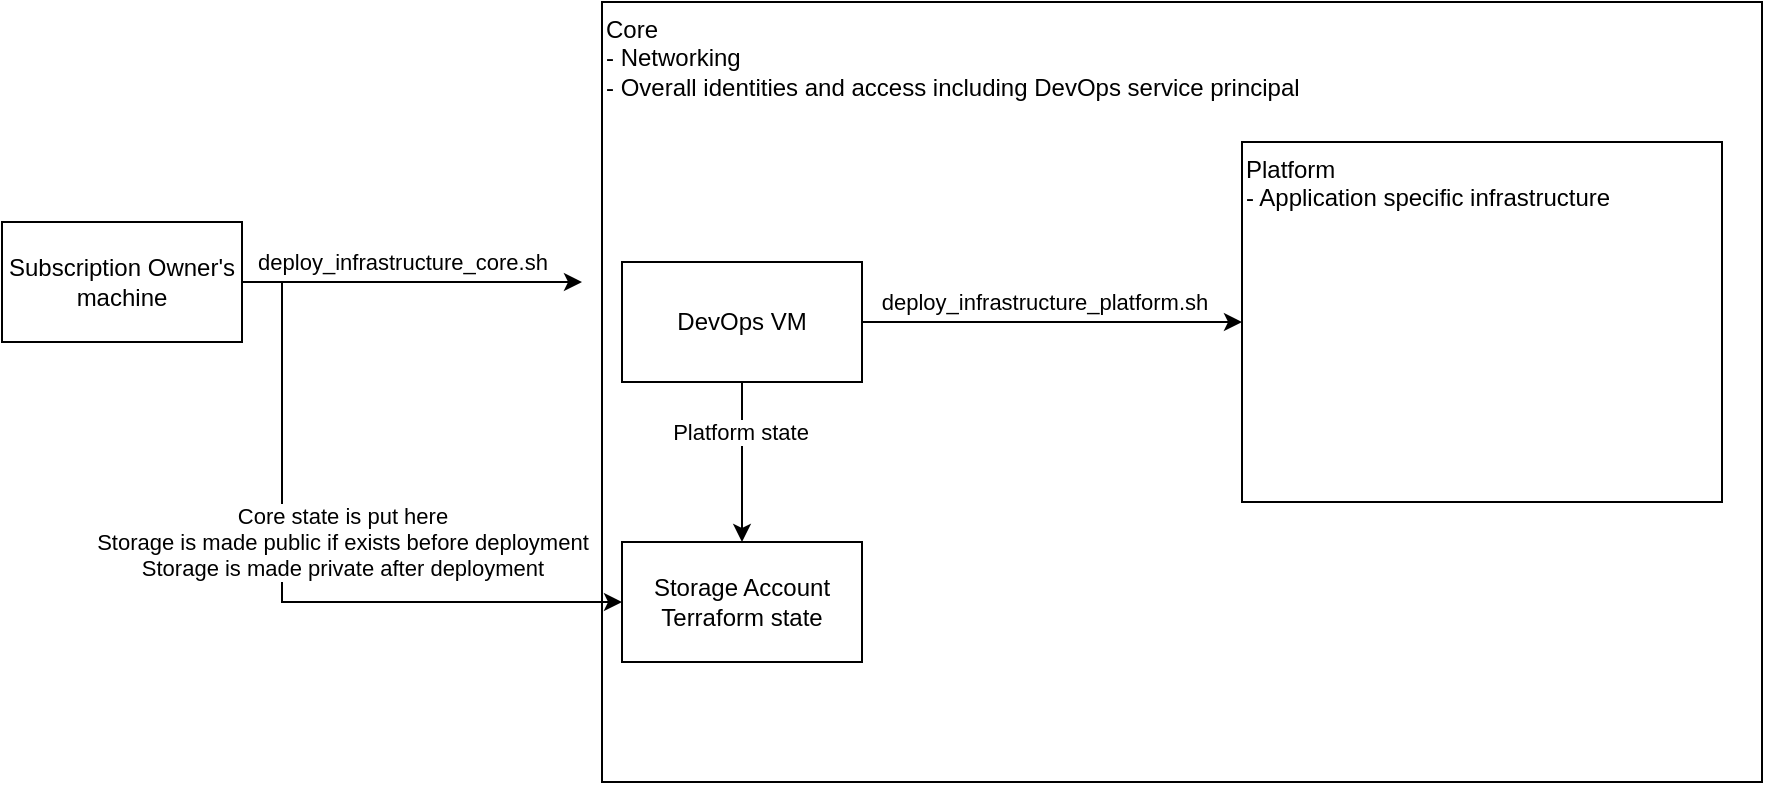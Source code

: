 <mxfile version="21.5.1" type="device">
  <diagram name="Page-1" id="0sN95YTtTyGnY8dnCMyz">
    <mxGraphModel dx="1853" dy="689" grid="1" gridSize="10" guides="1" tooltips="1" connect="1" arrows="1" fold="1" page="1" pageScale="1" pageWidth="827" pageHeight="1169" math="0" shadow="0">
      <root>
        <mxCell id="0" />
        <mxCell id="1" parent="0" />
        <mxCell id="9KkecRFtXoYoM6APzsFI-1" value="Core&lt;br&gt;- Networking&lt;br&gt;- Overall identities and access including DevOps service principal" style="rounded=0;whiteSpace=wrap;html=1;verticalAlign=top;align=left;" vertex="1" parent="1">
          <mxGeometry x="210" y="210" width="580" height="390" as="geometry" />
        </mxCell>
        <mxCell id="9KkecRFtXoYoM6APzsFI-6" style="edgeStyle=orthogonalEdgeStyle;rounded=0;orthogonalLoop=1;jettySize=auto;html=1;" edge="1" parent="1" source="9KkecRFtXoYoM6APzsFI-2">
          <mxGeometry relative="1" as="geometry">
            <mxPoint x="200" y="350" as="targetPoint" />
          </mxGeometry>
        </mxCell>
        <mxCell id="9KkecRFtXoYoM6APzsFI-7" value="deploy_infrastructure_core.sh" style="edgeLabel;html=1;align=center;verticalAlign=middle;resizable=0;points=[];" vertex="1" connectable="0" parent="9KkecRFtXoYoM6APzsFI-6">
          <mxGeometry x="-0.273" y="1" relative="1" as="geometry">
            <mxPoint x="18" y="-9" as="offset" />
          </mxGeometry>
        </mxCell>
        <mxCell id="9KkecRFtXoYoM6APzsFI-8" style="edgeStyle=orthogonalEdgeStyle;rounded=0;orthogonalLoop=1;jettySize=auto;html=1;entryX=0;entryY=0.5;entryDx=0;entryDy=0;" edge="1" parent="1" source="9KkecRFtXoYoM6APzsFI-2" target="9KkecRFtXoYoM6APzsFI-5">
          <mxGeometry relative="1" as="geometry">
            <Array as="points">
              <mxPoint x="50" y="350" />
              <mxPoint x="50" y="510" />
            </Array>
          </mxGeometry>
        </mxCell>
        <mxCell id="9KkecRFtXoYoM6APzsFI-9" value="Core state is put here&lt;br&gt;Storage is made public if exists before deployment&lt;br&gt;Storage is made private after deployment" style="edgeLabel;html=1;align=center;verticalAlign=middle;resizable=0;points=[];" vertex="1" connectable="0" parent="9KkecRFtXoYoM6APzsFI-8">
          <mxGeometry x="0.154" y="2" relative="1" as="geometry">
            <mxPoint x="8" y="-28" as="offset" />
          </mxGeometry>
        </mxCell>
        <mxCell id="9KkecRFtXoYoM6APzsFI-2" value="Subscription Owner&#39;s machine" style="rounded=0;whiteSpace=wrap;html=1;" vertex="1" parent="1">
          <mxGeometry x="-90" y="320" width="120" height="60" as="geometry" />
        </mxCell>
        <mxCell id="9KkecRFtXoYoM6APzsFI-10" style="edgeStyle=orthogonalEdgeStyle;rounded=0;orthogonalLoop=1;jettySize=auto;html=1;entryX=0;entryY=0.5;entryDx=0;entryDy=0;" edge="1" parent="1" source="9KkecRFtXoYoM6APzsFI-3" target="9KkecRFtXoYoM6APzsFI-4">
          <mxGeometry relative="1" as="geometry" />
        </mxCell>
        <mxCell id="9KkecRFtXoYoM6APzsFI-12" value="deploy_infrastructure_platform.sh" style="edgeLabel;html=1;align=center;verticalAlign=middle;resizable=0;points=[];" vertex="1" connectable="0" parent="9KkecRFtXoYoM6APzsFI-10">
          <mxGeometry x="-0.671" y="1" relative="1" as="geometry">
            <mxPoint x="59" y="-9" as="offset" />
          </mxGeometry>
        </mxCell>
        <mxCell id="9KkecRFtXoYoM6APzsFI-11" style="edgeStyle=orthogonalEdgeStyle;rounded=0;orthogonalLoop=1;jettySize=auto;html=1;entryX=0.5;entryY=0;entryDx=0;entryDy=0;" edge="1" parent="1" source="9KkecRFtXoYoM6APzsFI-3" target="9KkecRFtXoYoM6APzsFI-5">
          <mxGeometry relative="1" as="geometry" />
        </mxCell>
        <mxCell id="9KkecRFtXoYoM6APzsFI-13" value="Platform state" style="edgeLabel;html=1;align=center;verticalAlign=middle;resizable=0;points=[];" vertex="1" connectable="0" parent="9KkecRFtXoYoM6APzsFI-11">
          <mxGeometry x="-0.375" y="-1" relative="1" as="geometry">
            <mxPoint as="offset" />
          </mxGeometry>
        </mxCell>
        <mxCell id="9KkecRFtXoYoM6APzsFI-3" value="DevOps VM" style="rounded=0;whiteSpace=wrap;html=1;" vertex="1" parent="1">
          <mxGeometry x="220" y="340" width="120" height="60" as="geometry" />
        </mxCell>
        <mxCell id="9KkecRFtXoYoM6APzsFI-4" value="Platform&lt;br&gt;- Application specific infrastructure" style="rounded=0;whiteSpace=wrap;html=1;verticalAlign=top;align=left;" vertex="1" parent="1">
          <mxGeometry x="530" y="280" width="240" height="180" as="geometry" />
        </mxCell>
        <mxCell id="9KkecRFtXoYoM6APzsFI-5" value="Storage Account&lt;br&gt;Terraform state" style="rounded=0;whiteSpace=wrap;html=1;" vertex="1" parent="1">
          <mxGeometry x="220" y="480" width="120" height="60" as="geometry" />
        </mxCell>
      </root>
    </mxGraphModel>
  </diagram>
</mxfile>
